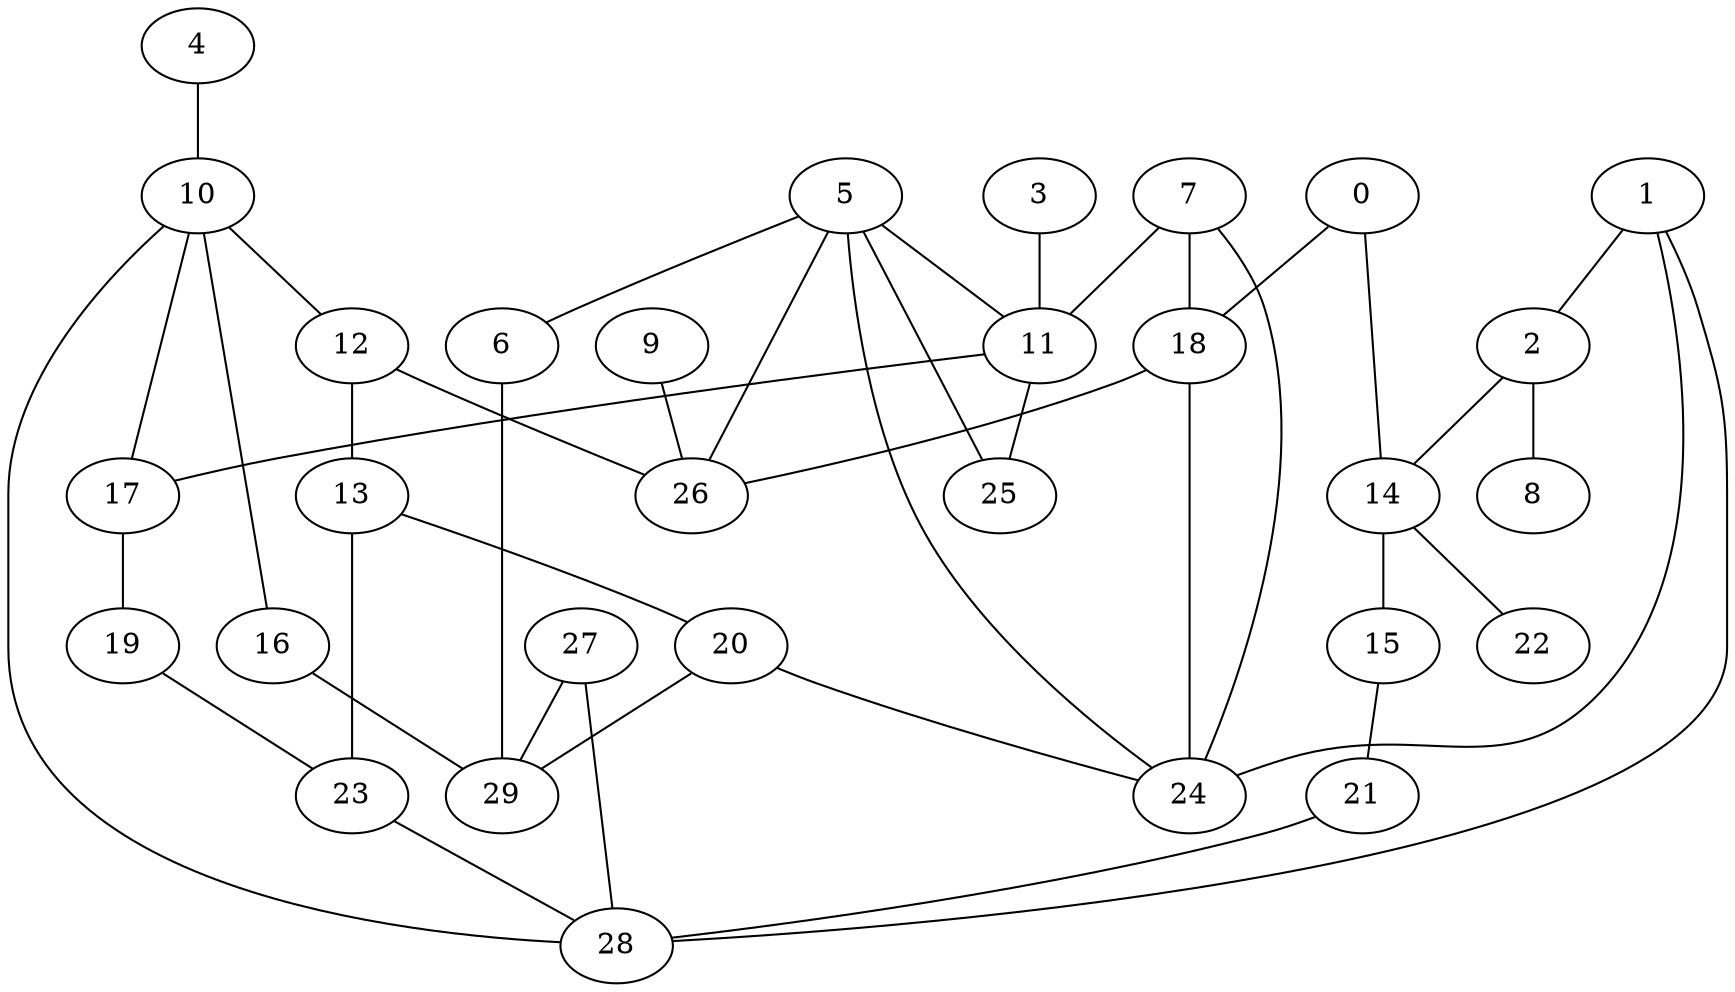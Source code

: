 graph G {
    "1" -- "28";
    "15" -- "21";
    "16" -- "29";
    "18" -- "26";
    "12" -- "13";
    "21" -- "28";
    "10" -- "28";
    "23" -- "28";
    "20" -- "29";
    "14" -- "22";
    "5" -- "25";
    "0" -- "14";
    "10" -- "12";
    "27" -- "28";
    "11" -- "17";
    "2" -- "14";
    "9" -- "26";
    "2" -- "8";
    "13" -- "23";
    "13" -- "20";
    "1" -- "24";
    "5" -- "6";
    "6" -- "29";
    "14" -- "15";
    "1" -- "2";
    "5" -- "24";
    "19" -- "23";
    "10" -- "17";
    "11" -- "25";
    "7" -- "18";
    "18" -- "24";
    "7" -- "24";
    "3" -- "11";
    "4" -- "10";
    "20" -- "24";
    "5" -- "11";
    "12" -- "26";
    "17" -- "19";
    "5" -- "26";
    "10" -- "16";
    "27" -- "29";
    "0" -- "18";
    "7" -- "11";
}
